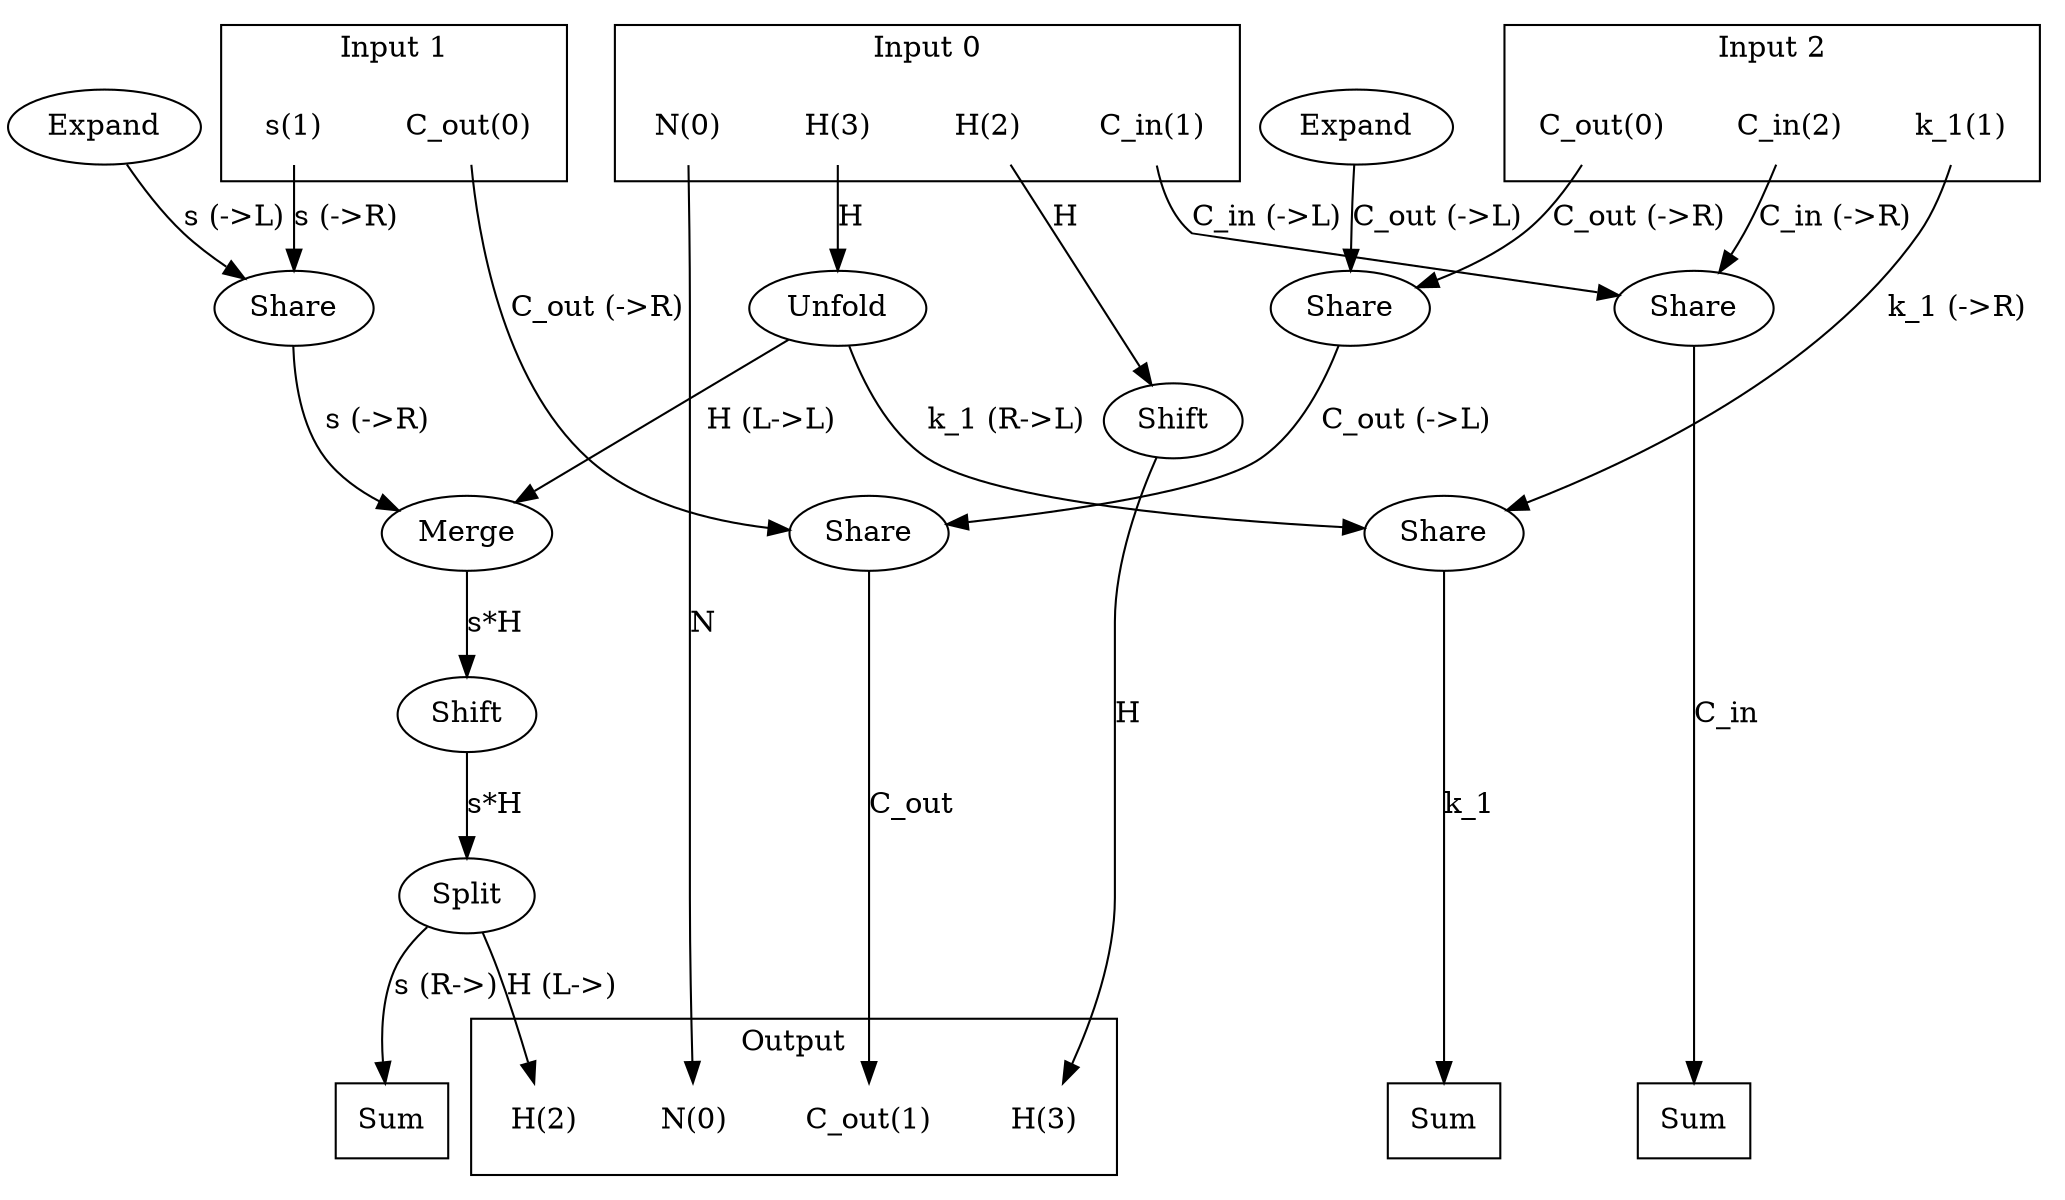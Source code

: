 digraph kernel_generated {
newrank = true;
op_0x5590a8766000 [label="Share"];
op_0x5590a8766140 [label="Share"];
op_0x5590a8766190 [label="Share"];
op_0x5590a87661e0 [label="Share"];
op_0x5590a8766230 [label="Share"];
op_0x5590a87ce638 [label="Expand"];
op_0x5590a87ce658 [label="Expand"];
op_0x5590ac5e9280 [label="Unfold"];
op_0x5590ac5ee6a0 [label="Split"];
op_0x5590ac5ef410 [label="Merge"];
op_0x5590ac5f1630 [label="Shift"];
op_0x5590ac5f1660 [label="Shift"];
reduce_0x7fcec0002ce8 [label="Sum", shape=box];
reduce_0x7fcec0001a98 [label="Sum", shape=box];
reduce_0x7fcec0005b48 [label="Sum", shape=box];
subgraph cluster_out {
label = "Output";
out_0 [label="N(0)", shape=none];
out_1 [label="C_out(1)", shape=none];
out_2 [label="H(2)", shape=none];
out_3 [label="H(3)", shape=none];
}
{ rank = same;
reduce_0x7fcec0002ce8;
reduce_0x7fcec0001a98;
reduce_0x7fcec0005b48;
out_0;
out_1;
out_2;
out_3;
}
subgraph cluster_in_0 {
label = "Input 0";
in_0_0 [label="N(0)", shape=none];
in_0_1 [label="C_in(1)", shape=none];
in_0_2 [label="H(2)", shape=none];
in_0_3 [label="H(3)", shape=none];
}
subgraph cluster_in_1 {
label = "Input 1";
in_1_0 [label="C_out(0)", shape=none];
in_1_1 [label="s(1)", shape=none];
}
subgraph cluster_in_2 {
label = "Input 2";
in_2_0 [label="C_out(0)", shape=none];
in_2_1 [label="k_1(1)", shape=none];
in_2_2 [label="C_in(2)", shape=none];
}
{ rank = same;
in_0_0;
in_0_1;
in_0_2;
in_0_3;
in_1_0;
in_1_1;
in_2_0;
in_2_1;
in_2_2;
}
in_0_0 -> out_0 [label="N"];
in_0_1 -> op_0x5590a87661e0 [label="C_in (->L)"];
in_0_2 -> op_0x5590ac5f1630 [label="H"];
in_0_3 -> op_0x5590ac5e9280 [label="H"];
in_1_0 -> op_0x5590a8766000 [label="C_out (->R)"];
in_1_1 -> op_0x5590a8766140 [label="s (->R)"];
in_2_0 -> op_0x5590a8766190 [label="C_out (->R)"];
in_2_1 -> op_0x5590a8766230 [label="k_1 (->R)"];
in_2_2 -> op_0x5590a87661e0 [label="C_in (->R)"];
op_0x5590a8766190 -> op_0x5590a8766000 [label="C_out (->L)"];
op_0x5590a87ce638 -> op_0x5590a8766140 [label="s (->L)"];
op_0x5590a87ce658 -> op_0x5590a8766190 [label="C_out (->L)"];
op_0x5590ac5e9280 -> op_0x5590a8766230 [label="k_1 (R->L)"];
op_0x5590a8766000 -> out_1 [label="C_out"];
op_0x5590ac5ee6a0 -> out_2 [label="H (L->)"];
op_0x5590ac5f1630 -> out_3 [label="H"];
op_0x5590ac5f1660 -> op_0x5590ac5ee6a0 [label="s*H"];
op_0x5590ac5e9280 -> op_0x5590ac5ef410 [label="H (L->L)"];
op_0x5590a8766140 -> op_0x5590ac5ef410 [label="s (->R)"];
op_0x5590ac5ef410 -> op_0x5590ac5f1660 [label="s*H"];
op_0x5590a8766230 -> reduce_0x7fcec0001a98 [label="k_1"];
op_0x5590ac5ee6a0 -> reduce_0x7fcec0002ce8 [label="s (R->)"];
op_0x5590a87661e0 -> reduce_0x7fcec0005b48 [label="C_in"];
}
